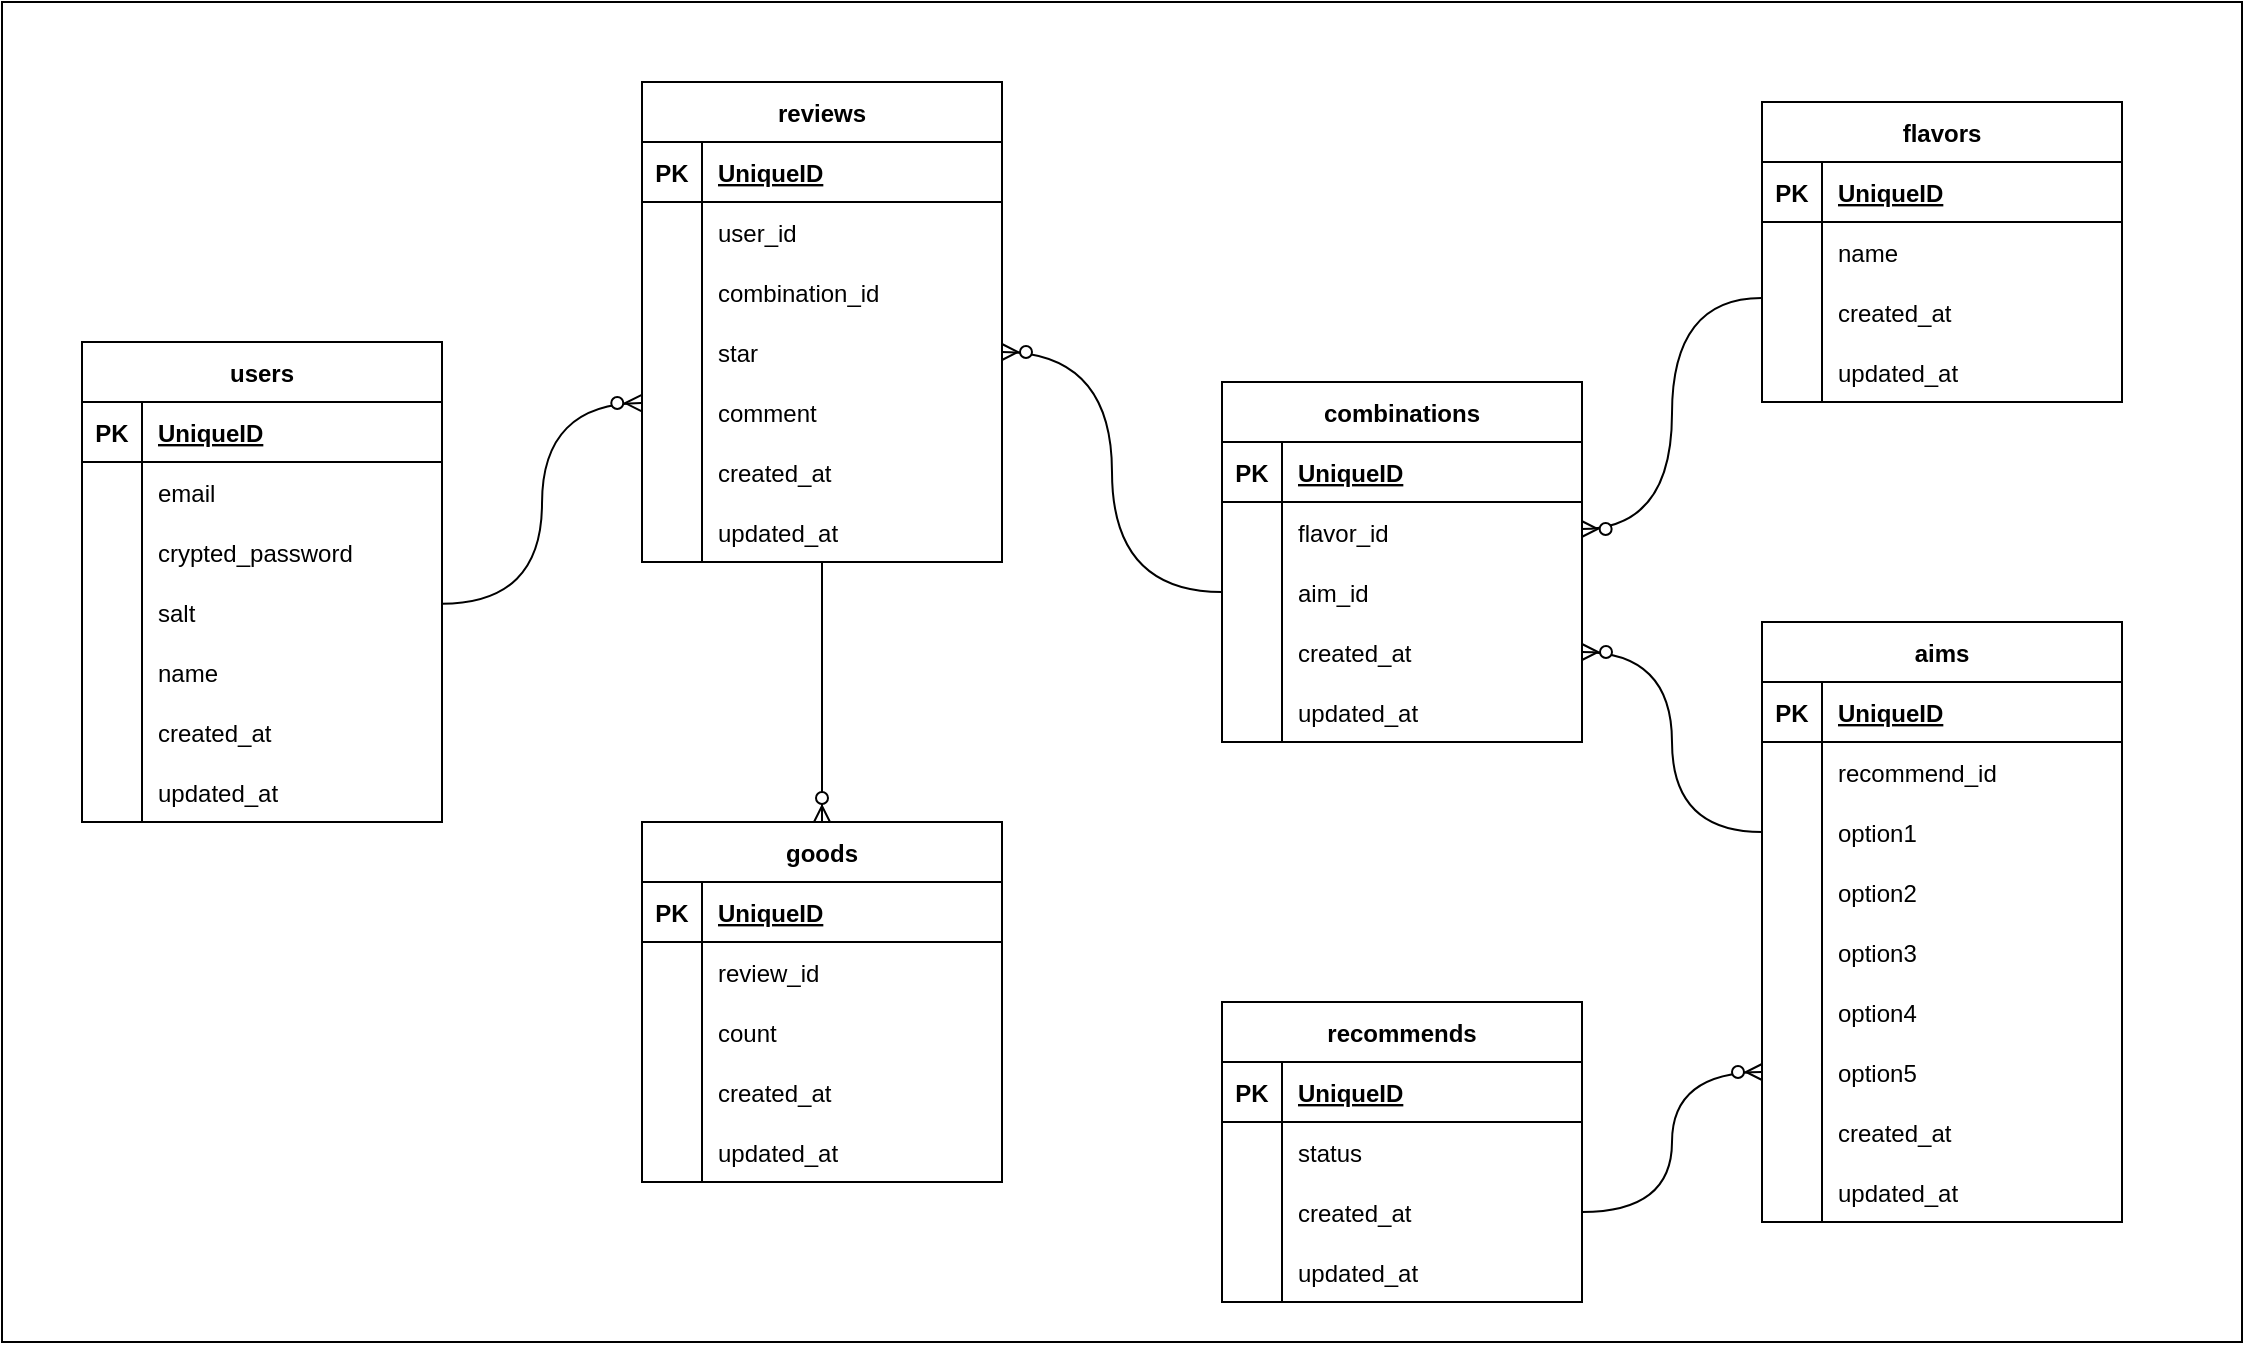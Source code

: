<mxfile version="16.2.4" type="google"><diagram id="pyQnsarluznxmNqSWdu6" name="ページ1"><mxGraphModel dx="2598" dy="809" grid="1" gridSize="10" guides="1" tooltips="1" connect="1" arrows="1" fold="1" page="1" pageScale="1" pageWidth="850" pageHeight="1100" math="0" shadow="0"><root><mxCell id="0"/><mxCell id="1" parent="0"/><mxCell id="3UgFdCjBH6M-l3Sjfm5i-180" value="" style="rounded=0;whiteSpace=wrap;html=1;" parent="1" vertex="1"><mxGeometry x="-440" y="190" width="1120" height="670" as="geometry"/></mxCell><mxCell id="3UgFdCjBH6M-l3Sjfm5i-1" value="users" style="shape=table;startSize=30;container=1;collapsible=1;childLayout=tableLayout;fixedRows=1;rowLines=0;fontStyle=1;align=center;resizeLast=1;" parent="1" vertex="1"><mxGeometry x="-400" y="360" width="180" height="240" as="geometry"/></mxCell><mxCell id="3UgFdCjBH6M-l3Sjfm5i-2" value="" style="shape=tableRow;horizontal=0;startSize=0;swimlaneHead=0;swimlaneBody=0;fillColor=none;collapsible=0;dropTarget=0;points=[[0,0.5],[1,0.5]];portConstraint=eastwest;top=0;left=0;right=0;bottom=1;" parent="3UgFdCjBH6M-l3Sjfm5i-1" vertex="1"><mxGeometry y="30" width="180" height="30" as="geometry"/></mxCell><mxCell id="3UgFdCjBH6M-l3Sjfm5i-3" value="PK" style="shape=partialRectangle;connectable=0;fillColor=none;top=0;left=0;bottom=0;right=0;fontStyle=1;overflow=hidden;" parent="3UgFdCjBH6M-l3Sjfm5i-2" vertex="1"><mxGeometry width="30" height="30" as="geometry"><mxRectangle width="30" height="30" as="alternateBounds"/></mxGeometry></mxCell><mxCell id="3UgFdCjBH6M-l3Sjfm5i-4" value="UniqueID" style="shape=partialRectangle;connectable=0;fillColor=none;top=0;left=0;bottom=0;right=0;align=left;spacingLeft=6;fontStyle=5;overflow=hidden;" parent="3UgFdCjBH6M-l3Sjfm5i-2" vertex="1"><mxGeometry x="30" width="150" height="30" as="geometry"><mxRectangle width="150" height="30" as="alternateBounds"/></mxGeometry></mxCell><mxCell id="3UgFdCjBH6M-l3Sjfm5i-5" value="" style="shape=tableRow;horizontal=0;startSize=0;swimlaneHead=0;swimlaneBody=0;fillColor=none;collapsible=0;dropTarget=0;points=[[0,0.5],[1,0.5]];portConstraint=eastwest;top=0;left=0;right=0;bottom=0;" parent="3UgFdCjBH6M-l3Sjfm5i-1" vertex="1"><mxGeometry y="60" width="180" height="30" as="geometry"/></mxCell><mxCell id="3UgFdCjBH6M-l3Sjfm5i-6" value="" style="shape=partialRectangle;connectable=0;fillColor=none;top=0;left=0;bottom=0;right=0;editable=1;overflow=hidden;" parent="3UgFdCjBH6M-l3Sjfm5i-5" vertex="1"><mxGeometry width="30" height="30" as="geometry"><mxRectangle width="30" height="30" as="alternateBounds"/></mxGeometry></mxCell><mxCell id="3UgFdCjBH6M-l3Sjfm5i-7" value="email" style="shape=partialRectangle;connectable=0;fillColor=none;top=0;left=0;bottom=0;right=0;align=left;spacingLeft=6;overflow=hidden;" parent="3UgFdCjBH6M-l3Sjfm5i-5" vertex="1"><mxGeometry x="30" width="150" height="30" as="geometry"><mxRectangle width="150" height="30" as="alternateBounds"/></mxGeometry></mxCell><mxCell id="3UgFdCjBH6M-l3Sjfm5i-8" value="" style="shape=tableRow;horizontal=0;startSize=0;swimlaneHead=0;swimlaneBody=0;fillColor=none;collapsible=0;dropTarget=0;points=[[0,0.5],[1,0.5]];portConstraint=eastwest;top=0;left=0;right=0;bottom=0;" parent="3UgFdCjBH6M-l3Sjfm5i-1" vertex="1"><mxGeometry y="90" width="180" height="30" as="geometry"/></mxCell><mxCell id="3UgFdCjBH6M-l3Sjfm5i-9" value="" style="shape=partialRectangle;connectable=0;fillColor=none;top=0;left=0;bottom=0;right=0;editable=1;overflow=hidden;" parent="3UgFdCjBH6M-l3Sjfm5i-8" vertex="1"><mxGeometry width="30" height="30" as="geometry"><mxRectangle width="30" height="30" as="alternateBounds"/></mxGeometry></mxCell><mxCell id="3UgFdCjBH6M-l3Sjfm5i-10" value="crypted_password" style="shape=partialRectangle;connectable=0;fillColor=none;top=0;left=0;bottom=0;right=0;align=left;spacingLeft=6;overflow=hidden;" parent="3UgFdCjBH6M-l3Sjfm5i-8" vertex="1"><mxGeometry x="30" width="150" height="30" as="geometry"><mxRectangle width="150" height="30" as="alternateBounds"/></mxGeometry></mxCell><mxCell id="3UgFdCjBH6M-l3Sjfm5i-11" value="" style="shape=tableRow;horizontal=0;startSize=0;swimlaneHead=0;swimlaneBody=0;fillColor=none;collapsible=0;dropTarget=0;points=[[0,0.5],[1,0.5]];portConstraint=eastwest;top=0;left=0;right=0;bottom=0;" parent="3UgFdCjBH6M-l3Sjfm5i-1" vertex="1"><mxGeometry y="120" width="180" height="30" as="geometry"/></mxCell><mxCell id="3UgFdCjBH6M-l3Sjfm5i-12" value="" style="shape=partialRectangle;connectable=0;fillColor=none;top=0;left=0;bottom=0;right=0;editable=1;overflow=hidden;" parent="3UgFdCjBH6M-l3Sjfm5i-11" vertex="1"><mxGeometry width="30" height="30" as="geometry"><mxRectangle width="30" height="30" as="alternateBounds"/></mxGeometry></mxCell><mxCell id="3UgFdCjBH6M-l3Sjfm5i-13" value="salt" style="shape=partialRectangle;connectable=0;fillColor=none;top=0;left=0;bottom=0;right=0;align=left;spacingLeft=6;overflow=hidden;" parent="3UgFdCjBH6M-l3Sjfm5i-11" vertex="1"><mxGeometry x="30" width="150" height="30" as="geometry"><mxRectangle width="150" height="30" as="alternateBounds"/></mxGeometry></mxCell><mxCell id="3UgFdCjBH6M-l3Sjfm5i-14" value="" style="shape=tableRow;horizontal=0;startSize=0;swimlaneHead=0;swimlaneBody=0;fillColor=none;collapsible=0;dropTarget=0;points=[[0,0.5],[1,0.5]];portConstraint=eastwest;top=0;left=0;right=0;bottom=0;" parent="3UgFdCjBH6M-l3Sjfm5i-1" vertex="1"><mxGeometry y="150" width="180" height="30" as="geometry"/></mxCell><mxCell id="3UgFdCjBH6M-l3Sjfm5i-15" value="" style="shape=partialRectangle;connectable=0;fillColor=none;top=0;left=0;bottom=0;right=0;editable=1;overflow=hidden;" parent="3UgFdCjBH6M-l3Sjfm5i-14" vertex="1"><mxGeometry width="30" height="30" as="geometry"><mxRectangle width="30" height="30" as="alternateBounds"/></mxGeometry></mxCell><mxCell id="3UgFdCjBH6M-l3Sjfm5i-16" value="name" style="shape=partialRectangle;connectable=0;fillColor=none;top=0;left=0;bottom=0;right=0;align=left;spacingLeft=6;overflow=hidden;" parent="3UgFdCjBH6M-l3Sjfm5i-14" vertex="1"><mxGeometry x="30" width="150" height="30" as="geometry"><mxRectangle width="150" height="30" as="alternateBounds"/></mxGeometry></mxCell><mxCell id="3UgFdCjBH6M-l3Sjfm5i-17" value="" style="shape=tableRow;horizontal=0;startSize=0;swimlaneHead=0;swimlaneBody=0;fillColor=none;collapsible=0;dropTarget=0;points=[[0,0.5],[1,0.5]];portConstraint=eastwest;top=0;left=0;right=0;bottom=0;" parent="3UgFdCjBH6M-l3Sjfm5i-1" vertex="1"><mxGeometry y="180" width="180" height="30" as="geometry"/></mxCell><mxCell id="3UgFdCjBH6M-l3Sjfm5i-18" value="" style="shape=partialRectangle;connectable=0;fillColor=none;top=0;left=0;bottom=0;right=0;editable=1;overflow=hidden;" parent="3UgFdCjBH6M-l3Sjfm5i-17" vertex="1"><mxGeometry width="30" height="30" as="geometry"><mxRectangle width="30" height="30" as="alternateBounds"/></mxGeometry></mxCell><mxCell id="3UgFdCjBH6M-l3Sjfm5i-19" value="created_at" style="shape=partialRectangle;connectable=0;fillColor=none;top=0;left=0;bottom=0;right=0;align=left;spacingLeft=6;overflow=hidden;" parent="3UgFdCjBH6M-l3Sjfm5i-17" vertex="1"><mxGeometry x="30" width="150" height="30" as="geometry"><mxRectangle width="150" height="30" as="alternateBounds"/></mxGeometry></mxCell><mxCell id="3UgFdCjBH6M-l3Sjfm5i-20" value="" style="shape=tableRow;horizontal=0;startSize=0;swimlaneHead=0;swimlaneBody=0;fillColor=none;collapsible=0;dropTarget=0;points=[[0,0.5],[1,0.5]];portConstraint=eastwest;top=0;left=0;right=0;bottom=0;" parent="3UgFdCjBH6M-l3Sjfm5i-1" vertex="1"><mxGeometry y="210" width="180" height="30" as="geometry"/></mxCell><mxCell id="3UgFdCjBH6M-l3Sjfm5i-21" value="" style="shape=partialRectangle;connectable=0;fillColor=none;top=0;left=0;bottom=0;right=0;editable=1;overflow=hidden;" parent="3UgFdCjBH6M-l3Sjfm5i-20" vertex="1"><mxGeometry width="30" height="30" as="geometry"><mxRectangle width="30" height="30" as="alternateBounds"/></mxGeometry></mxCell><mxCell id="3UgFdCjBH6M-l3Sjfm5i-22" value="updated_at" style="shape=partialRectangle;connectable=0;fillColor=none;top=0;left=0;bottom=0;right=0;align=left;spacingLeft=6;overflow=hidden;" parent="3UgFdCjBH6M-l3Sjfm5i-20" vertex="1"><mxGeometry x="30" width="150" height="30" as="geometry"><mxRectangle width="150" height="30" as="alternateBounds"/></mxGeometry></mxCell><mxCell id="3UgFdCjBH6M-l3Sjfm5i-23" value="reviews" style="shape=table;startSize=30;container=1;collapsible=1;childLayout=tableLayout;fixedRows=1;rowLines=0;fontStyle=1;align=center;resizeLast=1;" parent="1" vertex="1"><mxGeometry x="-120" y="230" width="180" height="240" as="geometry"/></mxCell><mxCell id="3UgFdCjBH6M-l3Sjfm5i-24" value="" style="shape=tableRow;horizontal=0;startSize=0;swimlaneHead=0;swimlaneBody=0;fillColor=none;collapsible=0;dropTarget=0;points=[[0,0.5],[1,0.5]];portConstraint=eastwest;top=0;left=0;right=0;bottom=1;" parent="3UgFdCjBH6M-l3Sjfm5i-23" vertex="1"><mxGeometry y="30" width="180" height="30" as="geometry"/></mxCell><mxCell id="3UgFdCjBH6M-l3Sjfm5i-25" value="PK" style="shape=partialRectangle;connectable=0;fillColor=none;top=0;left=0;bottom=0;right=0;fontStyle=1;overflow=hidden;" parent="3UgFdCjBH6M-l3Sjfm5i-24" vertex="1"><mxGeometry width="30" height="30" as="geometry"><mxRectangle width="30" height="30" as="alternateBounds"/></mxGeometry></mxCell><mxCell id="3UgFdCjBH6M-l3Sjfm5i-26" value="UniqueID" style="shape=partialRectangle;connectable=0;fillColor=none;top=0;left=0;bottom=0;right=0;align=left;spacingLeft=6;fontStyle=5;overflow=hidden;" parent="3UgFdCjBH6M-l3Sjfm5i-24" vertex="1"><mxGeometry x="30" width="150" height="30" as="geometry"><mxRectangle width="150" height="30" as="alternateBounds"/></mxGeometry></mxCell><mxCell id="3UgFdCjBH6M-l3Sjfm5i-27" value="" style="shape=tableRow;horizontal=0;startSize=0;swimlaneHead=0;swimlaneBody=0;fillColor=none;collapsible=0;dropTarget=0;points=[[0,0.5],[1,0.5]];portConstraint=eastwest;top=0;left=0;right=0;bottom=0;" parent="3UgFdCjBH6M-l3Sjfm5i-23" vertex="1"><mxGeometry y="60" width="180" height="30" as="geometry"/></mxCell><mxCell id="3UgFdCjBH6M-l3Sjfm5i-28" value="" style="shape=partialRectangle;connectable=0;fillColor=none;top=0;left=0;bottom=0;right=0;editable=1;overflow=hidden;" parent="3UgFdCjBH6M-l3Sjfm5i-27" vertex="1"><mxGeometry width="30" height="30" as="geometry"><mxRectangle width="30" height="30" as="alternateBounds"/></mxGeometry></mxCell><mxCell id="3UgFdCjBH6M-l3Sjfm5i-29" value="user_id" style="shape=partialRectangle;connectable=0;fillColor=none;top=0;left=0;bottom=0;right=0;align=left;spacingLeft=6;overflow=hidden;" parent="3UgFdCjBH6M-l3Sjfm5i-27" vertex="1"><mxGeometry x="30" width="150" height="30" as="geometry"><mxRectangle width="150" height="30" as="alternateBounds"/></mxGeometry></mxCell><mxCell id="3UgFdCjBH6M-l3Sjfm5i-162" value="" style="shape=tableRow;horizontal=0;startSize=0;swimlaneHead=0;swimlaneBody=0;fillColor=none;collapsible=0;dropTarget=0;points=[[0,0.5],[1,0.5]];portConstraint=eastwest;top=0;left=0;right=0;bottom=0;" parent="3UgFdCjBH6M-l3Sjfm5i-23" vertex="1"><mxGeometry y="90" width="180" height="30" as="geometry"/></mxCell><mxCell id="3UgFdCjBH6M-l3Sjfm5i-163" value="" style="shape=partialRectangle;connectable=0;fillColor=none;top=0;left=0;bottom=0;right=0;editable=1;overflow=hidden;" parent="3UgFdCjBH6M-l3Sjfm5i-162" vertex="1"><mxGeometry width="30" height="30" as="geometry"><mxRectangle width="30" height="30" as="alternateBounds"/></mxGeometry></mxCell><mxCell id="3UgFdCjBH6M-l3Sjfm5i-164" value="combination_id" style="shape=partialRectangle;connectable=0;fillColor=none;top=0;left=0;bottom=0;right=0;align=left;spacingLeft=6;overflow=hidden;" parent="3UgFdCjBH6M-l3Sjfm5i-162" vertex="1"><mxGeometry x="30" width="150" height="30" as="geometry"><mxRectangle width="150" height="30" as="alternateBounds"/></mxGeometry></mxCell><mxCell id="3UgFdCjBH6M-l3Sjfm5i-30" value="" style="shape=tableRow;horizontal=0;startSize=0;swimlaneHead=0;swimlaneBody=0;fillColor=none;collapsible=0;dropTarget=0;points=[[0,0.5],[1,0.5]];portConstraint=eastwest;top=0;left=0;right=0;bottom=0;" parent="3UgFdCjBH6M-l3Sjfm5i-23" vertex="1"><mxGeometry y="120" width="180" height="30" as="geometry"/></mxCell><mxCell id="3UgFdCjBH6M-l3Sjfm5i-31" value="" style="shape=partialRectangle;connectable=0;fillColor=none;top=0;left=0;bottom=0;right=0;editable=1;overflow=hidden;" parent="3UgFdCjBH6M-l3Sjfm5i-30" vertex="1"><mxGeometry width="30" height="30" as="geometry"><mxRectangle width="30" height="30" as="alternateBounds"/></mxGeometry></mxCell><mxCell id="3UgFdCjBH6M-l3Sjfm5i-32" value="star" style="shape=partialRectangle;connectable=0;fillColor=none;top=0;left=0;bottom=0;right=0;align=left;spacingLeft=6;overflow=hidden;" parent="3UgFdCjBH6M-l3Sjfm5i-30" vertex="1"><mxGeometry x="30" width="150" height="30" as="geometry"><mxRectangle width="150" height="30" as="alternateBounds"/></mxGeometry></mxCell><mxCell id="3UgFdCjBH6M-l3Sjfm5i-33" value="" style="shape=tableRow;horizontal=0;startSize=0;swimlaneHead=0;swimlaneBody=0;fillColor=none;collapsible=0;dropTarget=0;points=[[0,0.5],[1,0.5]];portConstraint=eastwest;top=0;left=0;right=0;bottom=0;" parent="3UgFdCjBH6M-l3Sjfm5i-23" vertex="1"><mxGeometry y="150" width="180" height="30" as="geometry"/></mxCell><mxCell id="3UgFdCjBH6M-l3Sjfm5i-34" value="" style="shape=partialRectangle;connectable=0;fillColor=none;top=0;left=0;bottom=0;right=0;editable=1;overflow=hidden;" parent="3UgFdCjBH6M-l3Sjfm5i-33" vertex="1"><mxGeometry width="30" height="30" as="geometry"><mxRectangle width="30" height="30" as="alternateBounds"/></mxGeometry></mxCell><mxCell id="3UgFdCjBH6M-l3Sjfm5i-35" value="comment" style="shape=partialRectangle;connectable=0;fillColor=none;top=0;left=0;bottom=0;right=0;align=left;spacingLeft=6;overflow=hidden;" parent="3UgFdCjBH6M-l3Sjfm5i-33" vertex="1"><mxGeometry x="30" width="150" height="30" as="geometry"><mxRectangle width="150" height="30" as="alternateBounds"/></mxGeometry></mxCell><mxCell id="3UgFdCjBH6M-l3Sjfm5i-39" value="" style="shape=tableRow;horizontal=0;startSize=0;swimlaneHead=0;swimlaneBody=0;fillColor=none;collapsible=0;dropTarget=0;points=[[0,0.5],[1,0.5]];portConstraint=eastwest;top=0;left=0;right=0;bottom=0;" parent="3UgFdCjBH6M-l3Sjfm5i-23" vertex="1"><mxGeometry y="180" width="180" height="30" as="geometry"/></mxCell><mxCell id="3UgFdCjBH6M-l3Sjfm5i-40" value="" style="shape=partialRectangle;connectable=0;fillColor=none;top=0;left=0;bottom=0;right=0;editable=1;overflow=hidden;" parent="3UgFdCjBH6M-l3Sjfm5i-39" vertex="1"><mxGeometry width="30" height="30" as="geometry"><mxRectangle width="30" height="30" as="alternateBounds"/></mxGeometry></mxCell><mxCell id="3UgFdCjBH6M-l3Sjfm5i-41" value="created_at" style="shape=partialRectangle;connectable=0;fillColor=none;top=0;left=0;bottom=0;right=0;align=left;spacingLeft=6;overflow=hidden;" parent="3UgFdCjBH6M-l3Sjfm5i-39" vertex="1"><mxGeometry x="30" width="150" height="30" as="geometry"><mxRectangle width="150" height="30" as="alternateBounds"/></mxGeometry></mxCell><mxCell id="3UgFdCjBH6M-l3Sjfm5i-42" value="" style="shape=tableRow;horizontal=0;startSize=0;swimlaneHead=0;swimlaneBody=0;fillColor=none;collapsible=0;dropTarget=0;points=[[0,0.5],[1,0.5]];portConstraint=eastwest;top=0;left=0;right=0;bottom=0;" parent="3UgFdCjBH6M-l3Sjfm5i-23" vertex="1"><mxGeometry y="210" width="180" height="30" as="geometry"/></mxCell><mxCell id="3UgFdCjBH6M-l3Sjfm5i-43" value="" style="shape=partialRectangle;connectable=0;fillColor=none;top=0;left=0;bottom=0;right=0;editable=1;overflow=hidden;" parent="3UgFdCjBH6M-l3Sjfm5i-42" vertex="1"><mxGeometry width="30" height="30" as="geometry"><mxRectangle width="30" height="30" as="alternateBounds"/></mxGeometry></mxCell><mxCell id="3UgFdCjBH6M-l3Sjfm5i-44" value="updated_at" style="shape=partialRectangle;connectable=0;fillColor=none;top=0;left=0;bottom=0;right=0;align=left;spacingLeft=6;overflow=hidden;" parent="3UgFdCjBH6M-l3Sjfm5i-42" vertex="1"><mxGeometry x="30" width="150" height="30" as="geometry"><mxRectangle width="150" height="30" as="alternateBounds"/></mxGeometry></mxCell><mxCell id="3UgFdCjBH6M-l3Sjfm5i-45" value="goods" style="shape=table;startSize=30;container=1;collapsible=1;childLayout=tableLayout;fixedRows=1;rowLines=0;fontStyle=1;align=center;resizeLast=1;" parent="1" vertex="1"><mxGeometry x="-120" y="600" width="180" height="180" as="geometry"/></mxCell><mxCell id="3UgFdCjBH6M-l3Sjfm5i-46" value="" style="shape=tableRow;horizontal=0;startSize=0;swimlaneHead=0;swimlaneBody=0;fillColor=none;collapsible=0;dropTarget=0;points=[[0,0.5],[1,0.5]];portConstraint=eastwest;top=0;left=0;right=0;bottom=1;" parent="3UgFdCjBH6M-l3Sjfm5i-45" vertex="1"><mxGeometry y="30" width="180" height="30" as="geometry"/></mxCell><mxCell id="3UgFdCjBH6M-l3Sjfm5i-47" value="PK" style="shape=partialRectangle;connectable=0;fillColor=none;top=0;left=0;bottom=0;right=0;fontStyle=1;overflow=hidden;" parent="3UgFdCjBH6M-l3Sjfm5i-46" vertex="1"><mxGeometry width="30" height="30" as="geometry"><mxRectangle width="30" height="30" as="alternateBounds"/></mxGeometry></mxCell><mxCell id="3UgFdCjBH6M-l3Sjfm5i-48" value="UniqueID" style="shape=partialRectangle;connectable=0;fillColor=none;top=0;left=0;bottom=0;right=0;align=left;spacingLeft=6;fontStyle=5;overflow=hidden;" parent="3UgFdCjBH6M-l3Sjfm5i-46" vertex="1"><mxGeometry x="30" width="150" height="30" as="geometry"><mxRectangle width="150" height="30" as="alternateBounds"/></mxGeometry></mxCell><mxCell id="3UgFdCjBH6M-l3Sjfm5i-49" value="" style="shape=tableRow;horizontal=0;startSize=0;swimlaneHead=0;swimlaneBody=0;fillColor=none;collapsible=0;dropTarget=0;points=[[0,0.5],[1,0.5]];portConstraint=eastwest;top=0;left=0;right=0;bottom=0;" parent="3UgFdCjBH6M-l3Sjfm5i-45" vertex="1"><mxGeometry y="60" width="180" height="30" as="geometry"/></mxCell><mxCell id="3UgFdCjBH6M-l3Sjfm5i-50" value="" style="shape=partialRectangle;connectable=0;fillColor=none;top=0;left=0;bottom=0;right=0;editable=1;overflow=hidden;" parent="3UgFdCjBH6M-l3Sjfm5i-49" vertex="1"><mxGeometry width="30" height="30" as="geometry"><mxRectangle width="30" height="30" as="alternateBounds"/></mxGeometry></mxCell><mxCell id="3UgFdCjBH6M-l3Sjfm5i-51" value="review_id" style="shape=partialRectangle;connectable=0;fillColor=none;top=0;left=0;bottom=0;right=0;align=left;spacingLeft=6;overflow=hidden;" parent="3UgFdCjBH6M-l3Sjfm5i-49" vertex="1"><mxGeometry x="30" width="150" height="30" as="geometry"><mxRectangle width="150" height="30" as="alternateBounds"/></mxGeometry></mxCell><mxCell id="3UgFdCjBH6M-l3Sjfm5i-52" value="" style="shape=tableRow;horizontal=0;startSize=0;swimlaneHead=0;swimlaneBody=0;fillColor=none;collapsible=0;dropTarget=0;points=[[0,0.5],[1,0.5]];portConstraint=eastwest;top=0;left=0;right=0;bottom=0;" parent="3UgFdCjBH6M-l3Sjfm5i-45" vertex="1"><mxGeometry y="90" width="180" height="30" as="geometry"/></mxCell><mxCell id="3UgFdCjBH6M-l3Sjfm5i-53" value="" style="shape=partialRectangle;connectable=0;fillColor=none;top=0;left=0;bottom=0;right=0;editable=1;overflow=hidden;" parent="3UgFdCjBH6M-l3Sjfm5i-52" vertex="1"><mxGeometry width="30" height="30" as="geometry"><mxRectangle width="30" height="30" as="alternateBounds"/></mxGeometry></mxCell><mxCell id="3UgFdCjBH6M-l3Sjfm5i-54" value="count" style="shape=partialRectangle;connectable=0;fillColor=none;top=0;left=0;bottom=0;right=0;align=left;spacingLeft=6;overflow=hidden;" parent="3UgFdCjBH6M-l3Sjfm5i-52" vertex="1"><mxGeometry x="30" width="150" height="30" as="geometry"><mxRectangle width="150" height="30" as="alternateBounds"/></mxGeometry></mxCell><mxCell id="3UgFdCjBH6M-l3Sjfm5i-58" value="" style="shape=tableRow;horizontal=0;startSize=0;swimlaneHead=0;swimlaneBody=0;fillColor=none;collapsible=0;dropTarget=0;points=[[0,0.5],[1,0.5]];portConstraint=eastwest;top=0;left=0;right=0;bottom=0;" parent="3UgFdCjBH6M-l3Sjfm5i-45" vertex="1"><mxGeometry y="120" width="180" height="30" as="geometry"/></mxCell><mxCell id="3UgFdCjBH6M-l3Sjfm5i-59" value="" style="shape=partialRectangle;connectable=0;fillColor=none;top=0;left=0;bottom=0;right=0;editable=1;overflow=hidden;" parent="3UgFdCjBH6M-l3Sjfm5i-58" vertex="1"><mxGeometry width="30" height="30" as="geometry"><mxRectangle width="30" height="30" as="alternateBounds"/></mxGeometry></mxCell><mxCell id="3UgFdCjBH6M-l3Sjfm5i-60" value="created_at" style="shape=partialRectangle;connectable=0;fillColor=none;top=0;left=0;bottom=0;right=0;align=left;spacingLeft=6;overflow=hidden;" parent="3UgFdCjBH6M-l3Sjfm5i-58" vertex="1"><mxGeometry x="30" width="150" height="30" as="geometry"><mxRectangle width="150" height="30" as="alternateBounds"/></mxGeometry></mxCell><mxCell id="3UgFdCjBH6M-l3Sjfm5i-61" value="" style="shape=tableRow;horizontal=0;startSize=0;swimlaneHead=0;swimlaneBody=0;fillColor=none;collapsible=0;dropTarget=0;points=[[0,0.5],[1,0.5]];portConstraint=eastwest;top=0;left=0;right=0;bottom=0;" parent="3UgFdCjBH6M-l3Sjfm5i-45" vertex="1"><mxGeometry y="150" width="180" height="30" as="geometry"/></mxCell><mxCell id="3UgFdCjBH6M-l3Sjfm5i-62" value="" style="shape=partialRectangle;connectable=0;fillColor=none;top=0;left=0;bottom=0;right=0;editable=1;overflow=hidden;" parent="3UgFdCjBH6M-l3Sjfm5i-61" vertex="1"><mxGeometry width="30" height="30" as="geometry"><mxRectangle width="30" height="30" as="alternateBounds"/></mxGeometry></mxCell><mxCell id="3UgFdCjBH6M-l3Sjfm5i-63" value="updated_at" style="shape=partialRectangle;connectable=0;fillColor=none;top=0;left=0;bottom=0;right=0;align=left;spacingLeft=6;overflow=hidden;" parent="3UgFdCjBH6M-l3Sjfm5i-61" vertex="1"><mxGeometry x="30" width="150" height="30" as="geometry"><mxRectangle width="150" height="30" as="alternateBounds"/></mxGeometry></mxCell><mxCell id="3UgFdCjBH6M-l3Sjfm5i-64" value="combinations" style="shape=table;startSize=30;container=1;collapsible=1;childLayout=tableLayout;fixedRows=1;rowLines=0;fontStyle=1;align=center;resizeLast=1;" parent="1" vertex="1"><mxGeometry x="170" y="380" width="180" height="180" as="geometry"/></mxCell><mxCell id="3UgFdCjBH6M-l3Sjfm5i-65" value="" style="shape=tableRow;horizontal=0;startSize=0;swimlaneHead=0;swimlaneBody=0;fillColor=none;collapsible=0;dropTarget=0;points=[[0,0.5],[1,0.5]];portConstraint=eastwest;top=0;left=0;right=0;bottom=1;" parent="3UgFdCjBH6M-l3Sjfm5i-64" vertex="1"><mxGeometry y="30" width="180" height="30" as="geometry"/></mxCell><mxCell id="3UgFdCjBH6M-l3Sjfm5i-66" value="PK" style="shape=partialRectangle;connectable=0;fillColor=none;top=0;left=0;bottom=0;right=0;fontStyle=1;overflow=hidden;" parent="3UgFdCjBH6M-l3Sjfm5i-65" vertex="1"><mxGeometry width="30" height="30" as="geometry"><mxRectangle width="30" height="30" as="alternateBounds"/></mxGeometry></mxCell><mxCell id="3UgFdCjBH6M-l3Sjfm5i-67" value="UniqueID" style="shape=partialRectangle;connectable=0;fillColor=none;top=0;left=0;bottom=0;right=0;align=left;spacingLeft=6;fontStyle=5;overflow=hidden;" parent="3UgFdCjBH6M-l3Sjfm5i-65" vertex="1"><mxGeometry x="30" width="150" height="30" as="geometry"><mxRectangle width="150" height="30" as="alternateBounds"/></mxGeometry></mxCell><mxCell id="3UgFdCjBH6M-l3Sjfm5i-68" value="" style="shape=tableRow;horizontal=0;startSize=0;swimlaneHead=0;swimlaneBody=0;fillColor=none;collapsible=0;dropTarget=0;points=[[0,0.5],[1,0.5]];portConstraint=eastwest;top=0;left=0;right=0;bottom=0;" parent="3UgFdCjBH6M-l3Sjfm5i-64" vertex="1"><mxGeometry y="60" width="180" height="30" as="geometry"/></mxCell><mxCell id="3UgFdCjBH6M-l3Sjfm5i-69" value="" style="shape=partialRectangle;connectable=0;fillColor=none;top=0;left=0;bottom=0;right=0;editable=1;overflow=hidden;" parent="3UgFdCjBH6M-l3Sjfm5i-68" vertex="1"><mxGeometry width="30" height="30" as="geometry"><mxRectangle width="30" height="30" as="alternateBounds"/></mxGeometry></mxCell><mxCell id="3UgFdCjBH6M-l3Sjfm5i-70" value="flavor_id" style="shape=partialRectangle;connectable=0;fillColor=none;top=0;left=0;bottom=0;right=0;align=left;spacingLeft=6;overflow=hidden;" parent="3UgFdCjBH6M-l3Sjfm5i-68" vertex="1"><mxGeometry x="30" width="150" height="30" as="geometry"><mxRectangle width="150" height="30" as="alternateBounds"/></mxGeometry></mxCell><mxCell id="3UgFdCjBH6M-l3Sjfm5i-71" value="" style="shape=tableRow;horizontal=0;startSize=0;swimlaneHead=0;swimlaneBody=0;fillColor=none;collapsible=0;dropTarget=0;points=[[0,0.5],[1,0.5]];portConstraint=eastwest;top=0;left=0;right=0;bottom=0;" parent="3UgFdCjBH6M-l3Sjfm5i-64" vertex="1"><mxGeometry y="90" width="180" height="30" as="geometry"/></mxCell><mxCell id="3UgFdCjBH6M-l3Sjfm5i-72" value="" style="shape=partialRectangle;connectable=0;fillColor=none;top=0;left=0;bottom=0;right=0;editable=1;overflow=hidden;" parent="3UgFdCjBH6M-l3Sjfm5i-71" vertex="1"><mxGeometry width="30" height="30" as="geometry"><mxRectangle width="30" height="30" as="alternateBounds"/></mxGeometry></mxCell><mxCell id="3UgFdCjBH6M-l3Sjfm5i-73" value="aim_id" style="shape=partialRectangle;connectable=0;fillColor=none;top=0;left=0;bottom=0;right=0;align=left;spacingLeft=6;overflow=hidden;" parent="3UgFdCjBH6M-l3Sjfm5i-71" vertex="1"><mxGeometry x="30" width="150" height="30" as="geometry"><mxRectangle width="150" height="30" as="alternateBounds"/></mxGeometry></mxCell><mxCell id="3UgFdCjBH6M-l3Sjfm5i-159" value="" style="shape=tableRow;horizontal=0;startSize=0;swimlaneHead=0;swimlaneBody=0;fillColor=none;collapsible=0;dropTarget=0;points=[[0,0.5],[1,0.5]];portConstraint=eastwest;top=0;left=0;right=0;bottom=0;" parent="3UgFdCjBH6M-l3Sjfm5i-64" vertex="1"><mxGeometry y="120" width="180" height="30" as="geometry"/></mxCell><mxCell id="3UgFdCjBH6M-l3Sjfm5i-160" value="" style="shape=partialRectangle;connectable=0;fillColor=none;top=0;left=0;bottom=0;right=0;editable=1;overflow=hidden;" parent="3UgFdCjBH6M-l3Sjfm5i-159" vertex="1"><mxGeometry width="30" height="30" as="geometry"><mxRectangle width="30" height="30" as="alternateBounds"/></mxGeometry></mxCell><mxCell id="3UgFdCjBH6M-l3Sjfm5i-161" value="created_at" style="shape=partialRectangle;connectable=0;fillColor=none;top=0;left=0;bottom=0;right=0;align=left;spacingLeft=6;overflow=hidden;" parent="3UgFdCjBH6M-l3Sjfm5i-159" vertex="1"><mxGeometry x="30" width="150" height="30" as="geometry"><mxRectangle width="150" height="30" as="alternateBounds"/></mxGeometry></mxCell><mxCell id="3UgFdCjBH6M-l3Sjfm5i-77" value="" style="shape=tableRow;horizontal=0;startSize=0;swimlaneHead=0;swimlaneBody=0;fillColor=none;collapsible=0;dropTarget=0;points=[[0,0.5],[1,0.5]];portConstraint=eastwest;top=0;left=0;right=0;bottom=0;" parent="3UgFdCjBH6M-l3Sjfm5i-64" vertex="1"><mxGeometry y="150" width="180" height="30" as="geometry"/></mxCell><mxCell id="3UgFdCjBH6M-l3Sjfm5i-78" value="" style="shape=partialRectangle;connectable=0;fillColor=none;top=0;left=0;bottom=0;right=0;editable=1;overflow=hidden;" parent="3UgFdCjBH6M-l3Sjfm5i-77" vertex="1"><mxGeometry width="30" height="30" as="geometry"><mxRectangle width="30" height="30" as="alternateBounds"/></mxGeometry></mxCell><mxCell id="3UgFdCjBH6M-l3Sjfm5i-79" value="updated_at" style="shape=partialRectangle;connectable=0;fillColor=none;top=0;left=0;bottom=0;right=0;align=left;spacingLeft=6;overflow=hidden;" parent="3UgFdCjBH6M-l3Sjfm5i-77" vertex="1"><mxGeometry x="30" width="150" height="30" as="geometry"><mxRectangle width="150" height="30" as="alternateBounds"/></mxGeometry></mxCell><mxCell id="3UgFdCjBH6M-l3Sjfm5i-80" value="flavors" style="shape=table;startSize=30;container=1;collapsible=1;childLayout=tableLayout;fixedRows=1;rowLines=0;fontStyle=1;align=center;resizeLast=1;" parent="1" vertex="1"><mxGeometry x="440" y="240" width="180" height="150" as="geometry"/></mxCell><mxCell id="3UgFdCjBH6M-l3Sjfm5i-81" value="" style="shape=tableRow;horizontal=0;startSize=0;swimlaneHead=0;swimlaneBody=0;fillColor=none;collapsible=0;dropTarget=0;points=[[0,0.5],[1,0.5]];portConstraint=eastwest;top=0;left=0;right=0;bottom=1;" parent="3UgFdCjBH6M-l3Sjfm5i-80" vertex="1"><mxGeometry y="30" width="180" height="30" as="geometry"/></mxCell><mxCell id="3UgFdCjBH6M-l3Sjfm5i-82" value="PK" style="shape=partialRectangle;connectable=0;fillColor=none;top=0;left=0;bottom=0;right=0;fontStyle=1;overflow=hidden;" parent="3UgFdCjBH6M-l3Sjfm5i-81" vertex="1"><mxGeometry width="30" height="30" as="geometry"><mxRectangle width="30" height="30" as="alternateBounds"/></mxGeometry></mxCell><mxCell id="3UgFdCjBH6M-l3Sjfm5i-83" value="UniqueID" style="shape=partialRectangle;connectable=0;fillColor=none;top=0;left=0;bottom=0;right=0;align=left;spacingLeft=6;fontStyle=5;overflow=hidden;" parent="3UgFdCjBH6M-l3Sjfm5i-81" vertex="1"><mxGeometry x="30" width="150" height="30" as="geometry"><mxRectangle width="150" height="30" as="alternateBounds"/></mxGeometry></mxCell><mxCell id="3UgFdCjBH6M-l3Sjfm5i-84" value="" style="shape=tableRow;horizontal=0;startSize=0;swimlaneHead=0;swimlaneBody=0;fillColor=none;collapsible=0;dropTarget=0;points=[[0,0.5],[1,0.5]];portConstraint=eastwest;top=0;left=0;right=0;bottom=0;" parent="3UgFdCjBH6M-l3Sjfm5i-80" vertex="1"><mxGeometry y="60" width="180" height="30" as="geometry"/></mxCell><mxCell id="3UgFdCjBH6M-l3Sjfm5i-85" value="" style="shape=partialRectangle;connectable=0;fillColor=none;top=0;left=0;bottom=0;right=0;editable=1;overflow=hidden;" parent="3UgFdCjBH6M-l3Sjfm5i-84" vertex="1"><mxGeometry width="30" height="30" as="geometry"><mxRectangle width="30" height="30" as="alternateBounds"/></mxGeometry></mxCell><mxCell id="3UgFdCjBH6M-l3Sjfm5i-86" value="name" style="shape=partialRectangle;connectable=0;fillColor=none;top=0;left=0;bottom=0;right=0;align=left;spacingLeft=6;overflow=hidden;" parent="3UgFdCjBH6M-l3Sjfm5i-84" vertex="1"><mxGeometry x="30" width="150" height="30" as="geometry"><mxRectangle width="150" height="30" as="alternateBounds"/></mxGeometry></mxCell><mxCell id="3UgFdCjBH6M-l3Sjfm5i-96" value="" style="shape=tableRow;horizontal=0;startSize=0;swimlaneHead=0;swimlaneBody=0;fillColor=none;collapsible=0;dropTarget=0;points=[[0,0.5],[1,0.5]];portConstraint=eastwest;top=0;left=0;right=0;bottom=0;" parent="3UgFdCjBH6M-l3Sjfm5i-80" vertex="1"><mxGeometry y="90" width="180" height="30" as="geometry"/></mxCell><mxCell id="3UgFdCjBH6M-l3Sjfm5i-97" value="" style="shape=partialRectangle;connectable=0;fillColor=none;top=0;left=0;bottom=0;right=0;editable=1;overflow=hidden;" parent="3UgFdCjBH6M-l3Sjfm5i-96" vertex="1"><mxGeometry width="30" height="30" as="geometry"><mxRectangle width="30" height="30" as="alternateBounds"/></mxGeometry></mxCell><mxCell id="3UgFdCjBH6M-l3Sjfm5i-98" value="created_at" style="shape=partialRectangle;connectable=0;fillColor=none;top=0;left=0;bottom=0;right=0;align=left;spacingLeft=6;overflow=hidden;" parent="3UgFdCjBH6M-l3Sjfm5i-96" vertex="1"><mxGeometry x="30" width="150" height="30" as="geometry"><mxRectangle width="150" height="30" as="alternateBounds"/></mxGeometry></mxCell><mxCell id="3UgFdCjBH6M-l3Sjfm5i-99" value="" style="shape=tableRow;horizontal=0;startSize=0;swimlaneHead=0;swimlaneBody=0;fillColor=none;collapsible=0;dropTarget=0;points=[[0,0.5],[1,0.5]];portConstraint=eastwest;top=0;left=0;right=0;bottom=0;" parent="3UgFdCjBH6M-l3Sjfm5i-80" vertex="1"><mxGeometry y="120" width="180" height="30" as="geometry"/></mxCell><mxCell id="3UgFdCjBH6M-l3Sjfm5i-100" value="" style="shape=partialRectangle;connectable=0;fillColor=none;top=0;left=0;bottom=0;right=0;editable=1;overflow=hidden;" parent="3UgFdCjBH6M-l3Sjfm5i-99" vertex="1"><mxGeometry width="30" height="30" as="geometry"><mxRectangle width="30" height="30" as="alternateBounds"/></mxGeometry></mxCell><mxCell id="3UgFdCjBH6M-l3Sjfm5i-101" value="updated_at" style="shape=partialRectangle;connectable=0;fillColor=none;top=0;left=0;bottom=0;right=0;align=left;spacingLeft=6;overflow=hidden;" parent="3UgFdCjBH6M-l3Sjfm5i-99" vertex="1"><mxGeometry x="30" width="150" height="30" as="geometry"><mxRectangle width="150" height="30" as="alternateBounds"/></mxGeometry></mxCell><mxCell id="3UgFdCjBH6M-l3Sjfm5i-102" value="aims" style="shape=table;startSize=30;container=1;collapsible=1;childLayout=tableLayout;fixedRows=1;rowLines=0;fontStyle=1;align=center;resizeLast=1;" parent="1" vertex="1"><mxGeometry x="440" y="500" width="180" height="300" as="geometry"/></mxCell><mxCell id="3UgFdCjBH6M-l3Sjfm5i-103" value="" style="shape=tableRow;horizontal=0;startSize=0;swimlaneHead=0;swimlaneBody=0;fillColor=none;collapsible=0;dropTarget=0;points=[[0,0.5],[1,0.5]];portConstraint=eastwest;top=0;left=0;right=0;bottom=1;" parent="3UgFdCjBH6M-l3Sjfm5i-102" vertex="1"><mxGeometry y="30" width="180" height="30" as="geometry"/></mxCell><mxCell id="3UgFdCjBH6M-l3Sjfm5i-104" value="PK" style="shape=partialRectangle;connectable=0;fillColor=none;top=0;left=0;bottom=0;right=0;fontStyle=1;overflow=hidden;" parent="3UgFdCjBH6M-l3Sjfm5i-103" vertex="1"><mxGeometry width="30" height="30" as="geometry"><mxRectangle width="30" height="30" as="alternateBounds"/></mxGeometry></mxCell><mxCell id="3UgFdCjBH6M-l3Sjfm5i-105" value="UniqueID" style="shape=partialRectangle;connectable=0;fillColor=none;top=0;left=0;bottom=0;right=0;align=left;spacingLeft=6;fontStyle=5;overflow=hidden;" parent="3UgFdCjBH6M-l3Sjfm5i-103" vertex="1"><mxGeometry x="30" width="150" height="30" as="geometry"><mxRectangle width="150" height="30" as="alternateBounds"/></mxGeometry></mxCell><mxCell id="3UgFdCjBH6M-l3Sjfm5i-106" value="" style="shape=tableRow;horizontal=0;startSize=0;swimlaneHead=0;swimlaneBody=0;fillColor=none;collapsible=0;dropTarget=0;points=[[0,0.5],[1,0.5]];portConstraint=eastwest;top=0;left=0;right=0;bottom=0;" parent="3UgFdCjBH6M-l3Sjfm5i-102" vertex="1"><mxGeometry y="60" width="180" height="30" as="geometry"/></mxCell><mxCell id="3UgFdCjBH6M-l3Sjfm5i-107" value="" style="shape=partialRectangle;connectable=0;fillColor=none;top=0;left=0;bottom=0;right=0;editable=1;overflow=hidden;" parent="3UgFdCjBH6M-l3Sjfm5i-106" vertex="1"><mxGeometry width="30" height="30" as="geometry"><mxRectangle width="30" height="30" as="alternateBounds"/></mxGeometry></mxCell><mxCell id="3UgFdCjBH6M-l3Sjfm5i-108" value="recommend_id" style="shape=partialRectangle;connectable=0;fillColor=none;top=0;left=0;bottom=0;right=0;align=left;spacingLeft=6;overflow=hidden;" parent="3UgFdCjBH6M-l3Sjfm5i-106" vertex="1"><mxGeometry x="30" width="150" height="30" as="geometry"><mxRectangle width="150" height="30" as="alternateBounds"/></mxGeometry></mxCell><mxCell id="3UgFdCjBH6M-l3Sjfm5i-165" value="" style="shape=tableRow;horizontal=0;startSize=0;swimlaneHead=0;swimlaneBody=0;fillColor=none;collapsible=0;dropTarget=0;points=[[0,0.5],[1,0.5]];portConstraint=eastwest;top=0;left=0;right=0;bottom=0;" parent="3UgFdCjBH6M-l3Sjfm5i-102" vertex="1"><mxGeometry y="90" width="180" height="30" as="geometry"/></mxCell><mxCell id="3UgFdCjBH6M-l3Sjfm5i-166" value="" style="shape=partialRectangle;connectable=0;fillColor=none;top=0;left=0;bottom=0;right=0;editable=1;overflow=hidden;" parent="3UgFdCjBH6M-l3Sjfm5i-165" vertex="1"><mxGeometry width="30" height="30" as="geometry"><mxRectangle width="30" height="30" as="alternateBounds"/></mxGeometry></mxCell><mxCell id="3UgFdCjBH6M-l3Sjfm5i-167" value="option1" style="shape=partialRectangle;connectable=0;fillColor=none;top=0;left=0;bottom=0;right=0;align=left;spacingLeft=6;overflow=hidden;" parent="3UgFdCjBH6M-l3Sjfm5i-165" vertex="1"><mxGeometry x="30" width="150" height="30" as="geometry"><mxRectangle width="150" height="30" as="alternateBounds"/></mxGeometry></mxCell><mxCell id="3UgFdCjBH6M-l3Sjfm5i-109" value="" style="shape=tableRow;horizontal=0;startSize=0;swimlaneHead=0;swimlaneBody=0;fillColor=none;collapsible=0;dropTarget=0;points=[[0,0.5],[1,0.5]];portConstraint=eastwest;top=0;left=0;right=0;bottom=0;" parent="3UgFdCjBH6M-l3Sjfm5i-102" vertex="1"><mxGeometry y="120" width="180" height="30" as="geometry"/></mxCell><mxCell id="3UgFdCjBH6M-l3Sjfm5i-110" value="" style="shape=partialRectangle;connectable=0;fillColor=none;top=0;left=0;bottom=0;right=0;editable=1;overflow=hidden;" parent="3UgFdCjBH6M-l3Sjfm5i-109" vertex="1"><mxGeometry width="30" height="30" as="geometry"><mxRectangle width="30" height="30" as="alternateBounds"/></mxGeometry></mxCell><mxCell id="3UgFdCjBH6M-l3Sjfm5i-111" value="option2" style="shape=partialRectangle;connectable=0;fillColor=none;top=0;left=0;bottom=0;right=0;align=left;spacingLeft=6;overflow=hidden;" parent="3UgFdCjBH6M-l3Sjfm5i-109" vertex="1"><mxGeometry x="30" width="150" height="30" as="geometry"><mxRectangle width="150" height="30" as="alternateBounds"/></mxGeometry></mxCell><mxCell id="3UgFdCjBH6M-l3Sjfm5i-112" value="" style="shape=tableRow;horizontal=0;startSize=0;swimlaneHead=0;swimlaneBody=0;fillColor=none;collapsible=0;dropTarget=0;points=[[0,0.5],[1,0.5]];portConstraint=eastwest;top=0;left=0;right=0;bottom=0;" parent="3UgFdCjBH6M-l3Sjfm5i-102" vertex="1"><mxGeometry y="150" width="180" height="30" as="geometry"/></mxCell><mxCell id="3UgFdCjBH6M-l3Sjfm5i-113" value="" style="shape=partialRectangle;connectable=0;fillColor=none;top=0;left=0;bottom=0;right=0;editable=1;overflow=hidden;" parent="3UgFdCjBH6M-l3Sjfm5i-112" vertex="1"><mxGeometry width="30" height="30" as="geometry"><mxRectangle width="30" height="30" as="alternateBounds"/></mxGeometry></mxCell><mxCell id="3UgFdCjBH6M-l3Sjfm5i-114" value="option3" style="shape=partialRectangle;connectable=0;fillColor=none;top=0;left=0;bottom=0;right=0;align=left;spacingLeft=6;overflow=hidden;" parent="3UgFdCjBH6M-l3Sjfm5i-112" vertex="1"><mxGeometry x="30" width="150" height="30" as="geometry"><mxRectangle width="150" height="30" as="alternateBounds"/></mxGeometry></mxCell><mxCell id="3UgFdCjBH6M-l3Sjfm5i-115" value="" style="shape=tableRow;horizontal=0;startSize=0;swimlaneHead=0;swimlaneBody=0;fillColor=none;collapsible=0;dropTarget=0;points=[[0,0.5],[1,0.5]];portConstraint=eastwest;top=0;left=0;right=0;bottom=0;" parent="3UgFdCjBH6M-l3Sjfm5i-102" vertex="1"><mxGeometry y="180" width="180" height="30" as="geometry"/></mxCell><mxCell id="3UgFdCjBH6M-l3Sjfm5i-116" value="" style="shape=partialRectangle;connectable=0;fillColor=none;top=0;left=0;bottom=0;right=0;editable=1;overflow=hidden;" parent="3UgFdCjBH6M-l3Sjfm5i-115" vertex="1"><mxGeometry width="30" height="30" as="geometry"><mxRectangle width="30" height="30" as="alternateBounds"/></mxGeometry></mxCell><mxCell id="3UgFdCjBH6M-l3Sjfm5i-117" value="option4" style="shape=partialRectangle;connectable=0;fillColor=none;top=0;left=0;bottom=0;right=0;align=left;spacingLeft=6;overflow=hidden;" parent="3UgFdCjBH6M-l3Sjfm5i-115" vertex="1"><mxGeometry x="30" width="150" height="30" as="geometry"><mxRectangle width="150" height="30" as="alternateBounds"/></mxGeometry></mxCell><mxCell id="3UgFdCjBH6M-l3Sjfm5i-118" value="" style="shape=tableRow;horizontal=0;startSize=0;swimlaneHead=0;swimlaneBody=0;fillColor=none;collapsible=0;dropTarget=0;points=[[0,0.5],[1,0.5]];portConstraint=eastwest;top=0;left=0;right=0;bottom=0;" parent="3UgFdCjBH6M-l3Sjfm5i-102" vertex="1"><mxGeometry y="210" width="180" height="30" as="geometry"/></mxCell><mxCell id="3UgFdCjBH6M-l3Sjfm5i-119" value="" style="shape=partialRectangle;connectable=0;fillColor=none;top=0;left=0;bottom=0;right=0;editable=1;overflow=hidden;" parent="3UgFdCjBH6M-l3Sjfm5i-118" vertex="1"><mxGeometry width="30" height="30" as="geometry"><mxRectangle width="30" height="30" as="alternateBounds"/></mxGeometry></mxCell><mxCell id="3UgFdCjBH6M-l3Sjfm5i-120" value="option5" style="shape=partialRectangle;connectable=0;fillColor=none;top=0;left=0;bottom=0;right=0;align=left;spacingLeft=6;overflow=hidden;" parent="3UgFdCjBH6M-l3Sjfm5i-118" vertex="1"><mxGeometry x="30" width="150" height="30" as="geometry"><mxRectangle width="150" height="30" as="alternateBounds"/></mxGeometry></mxCell><mxCell id="3UgFdCjBH6M-l3Sjfm5i-121" value="" style="shape=tableRow;horizontal=0;startSize=0;swimlaneHead=0;swimlaneBody=0;fillColor=none;collapsible=0;dropTarget=0;points=[[0,0.5],[1,0.5]];portConstraint=eastwest;top=0;left=0;right=0;bottom=0;" parent="3UgFdCjBH6M-l3Sjfm5i-102" vertex="1"><mxGeometry y="240" width="180" height="30" as="geometry"/></mxCell><mxCell id="3UgFdCjBH6M-l3Sjfm5i-122" value="" style="shape=partialRectangle;connectable=0;fillColor=none;top=0;left=0;bottom=0;right=0;editable=1;overflow=hidden;" parent="3UgFdCjBH6M-l3Sjfm5i-121" vertex="1"><mxGeometry width="30" height="30" as="geometry"><mxRectangle width="30" height="30" as="alternateBounds"/></mxGeometry></mxCell><mxCell id="3UgFdCjBH6M-l3Sjfm5i-123" value="created_at" style="shape=partialRectangle;connectable=0;fillColor=none;top=0;left=0;bottom=0;right=0;align=left;spacingLeft=6;overflow=hidden;" parent="3UgFdCjBH6M-l3Sjfm5i-121" vertex="1"><mxGeometry x="30" width="150" height="30" as="geometry"><mxRectangle width="150" height="30" as="alternateBounds"/></mxGeometry></mxCell><mxCell id="3UgFdCjBH6M-l3Sjfm5i-124" value="" style="shape=tableRow;horizontal=0;startSize=0;swimlaneHead=0;swimlaneBody=0;fillColor=none;collapsible=0;dropTarget=0;points=[[0,0.5],[1,0.5]];portConstraint=eastwest;top=0;left=0;right=0;bottom=0;" parent="3UgFdCjBH6M-l3Sjfm5i-102" vertex="1"><mxGeometry y="270" width="180" height="30" as="geometry"/></mxCell><mxCell id="3UgFdCjBH6M-l3Sjfm5i-125" value="" style="shape=partialRectangle;connectable=0;fillColor=none;top=0;left=0;bottom=0;right=0;editable=1;overflow=hidden;" parent="3UgFdCjBH6M-l3Sjfm5i-124" vertex="1"><mxGeometry width="30" height="30" as="geometry"><mxRectangle width="30" height="30" as="alternateBounds"/></mxGeometry></mxCell><mxCell id="3UgFdCjBH6M-l3Sjfm5i-126" value="updated_at" style="shape=partialRectangle;connectable=0;fillColor=none;top=0;left=0;bottom=0;right=0;align=left;spacingLeft=6;overflow=hidden;" parent="3UgFdCjBH6M-l3Sjfm5i-124" vertex="1"><mxGeometry x="30" width="150" height="30" as="geometry"><mxRectangle width="150" height="30" as="alternateBounds"/></mxGeometry></mxCell><mxCell id="3UgFdCjBH6M-l3Sjfm5i-127" value="recommends" style="shape=table;startSize=30;container=1;collapsible=1;childLayout=tableLayout;fixedRows=1;rowLines=0;fontStyle=1;align=center;resizeLast=1;" parent="1" vertex="1"><mxGeometry x="170" y="690" width="180" height="150" as="geometry"/></mxCell><mxCell id="3UgFdCjBH6M-l3Sjfm5i-128" value="" style="shape=tableRow;horizontal=0;startSize=0;swimlaneHead=0;swimlaneBody=0;fillColor=none;collapsible=0;dropTarget=0;points=[[0,0.5],[1,0.5]];portConstraint=eastwest;top=0;left=0;right=0;bottom=1;" parent="3UgFdCjBH6M-l3Sjfm5i-127" vertex="1"><mxGeometry y="30" width="180" height="30" as="geometry"/></mxCell><mxCell id="3UgFdCjBH6M-l3Sjfm5i-129" value="PK" style="shape=partialRectangle;connectable=0;fillColor=none;top=0;left=0;bottom=0;right=0;fontStyle=1;overflow=hidden;" parent="3UgFdCjBH6M-l3Sjfm5i-128" vertex="1"><mxGeometry width="30" height="30" as="geometry"><mxRectangle width="30" height="30" as="alternateBounds"/></mxGeometry></mxCell><mxCell id="3UgFdCjBH6M-l3Sjfm5i-130" value="UniqueID" style="shape=partialRectangle;connectable=0;fillColor=none;top=0;left=0;bottom=0;right=0;align=left;spacingLeft=6;fontStyle=5;overflow=hidden;" parent="3UgFdCjBH6M-l3Sjfm5i-128" vertex="1"><mxGeometry x="30" width="150" height="30" as="geometry"><mxRectangle width="150" height="30" as="alternateBounds"/></mxGeometry></mxCell><mxCell id="3UgFdCjBH6M-l3Sjfm5i-131" value="" style="shape=tableRow;horizontal=0;startSize=0;swimlaneHead=0;swimlaneBody=0;fillColor=none;collapsible=0;dropTarget=0;points=[[0,0.5],[1,0.5]];portConstraint=eastwest;top=0;left=0;right=0;bottom=0;" parent="3UgFdCjBH6M-l3Sjfm5i-127" vertex="1"><mxGeometry y="60" width="180" height="30" as="geometry"/></mxCell><mxCell id="3UgFdCjBH6M-l3Sjfm5i-132" value="" style="shape=partialRectangle;connectable=0;fillColor=none;top=0;left=0;bottom=0;right=0;editable=1;overflow=hidden;" parent="3UgFdCjBH6M-l3Sjfm5i-131" vertex="1"><mxGeometry width="30" height="30" as="geometry"><mxRectangle width="30" height="30" as="alternateBounds"/></mxGeometry></mxCell><mxCell id="3UgFdCjBH6M-l3Sjfm5i-133" value="status" style="shape=partialRectangle;connectable=0;fillColor=none;top=0;left=0;bottom=0;right=0;align=left;spacingLeft=6;overflow=hidden;" parent="3UgFdCjBH6M-l3Sjfm5i-131" vertex="1"><mxGeometry x="30" width="150" height="30" as="geometry"><mxRectangle width="150" height="30" as="alternateBounds"/></mxGeometry></mxCell><mxCell id="3UgFdCjBH6M-l3Sjfm5i-134" value="" style="shape=tableRow;horizontal=0;startSize=0;swimlaneHead=0;swimlaneBody=0;fillColor=none;collapsible=0;dropTarget=0;points=[[0,0.5],[1,0.5]];portConstraint=eastwest;top=0;left=0;right=0;bottom=0;" parent="3UgFdCjBH6M-l3Sjfm5i-127" vertex="1"><mxGeometry y="90" width="180" height="30" as="geometry"/></mxCell><mxCell id="3UgFdCjBH6M-l3Sjfm5i-135" value="" style="shape=partialRectangle;connectable=0;fillColor=none;top=0;left=0;bottom=0;right=0;editable=1;overflow=hidden;" parent="3UgFdCjBH6M-l3Sjfm5i-134" vertex="1"><mxGeometry width="30" height="30" as="geometry"><mxRectangle width="30" height="30" as="alternateBounds"/></mxGeometry></mxCell><mxCell id="3UgFdCjBH6M-l3Sjfm5i-136" value="created_at" style="shape=partialRectangle;connectable=0;fillColor=none;top=0;left=0;bottom=0;right=0;align=left;spacingLeft=6;overflow=hidden;" parent="3UgFdCjBH6M-l3Sjfm5i-134" vertex="1"><mxGeometry x="30" width="150" height="30" as="geometry"><mxRectangle width="150" height="30" as="alternateBounds"/></mxGeometry></mxCell><mxCell id="3UgFdCjBH6M-l3Sjfm5i-137" value="" style="shape=tableRow;horizontal=0;startSize=0;swimlaneHead=0;swimlaneBody=0;fillColor=none;collapsible=0;dropTarget=0;points=[[0,0.5],[1,0.5]];portConstraint=eastwest;top=0;left=0;right=0;bottom=0;" parent="3UgFdCjBH6M-l3Sjfm5i-127" vertex="1"><mxGeometry y="120" width="180" height="30" as="geometry"/></mxCell><mxCell id="3UgFdCjBH6M-l3Sjfm5i-138" value="" style="shape=partialRectangle;connectable=0;fillColor=none;top=0;left=0;bottom=0;right=0;editable=1;overflow=hidden;" parent="3UgFdCjBH6M-l3Sjfm5i-137" vertex="1"><mxGeometry width="30" height="30" as="geometry"><mxRectangle width="30" height="30" as="alternateBounds"/></mxGeometry></mxCell><mxCell id="3UgFdCjBH6M-l3Sjfm5i-139" value="updated_at" style="shape=partialRectangle;connectable=0;fillColor=none;top=0;left=0;bottom=0;right=0;align=left;spacingLeft=6;overflow=hidden;" parent="3UgFdCjBH6M-l3Sjfm5i-137" vertex="1"><mxGeometry x="30" width="150" height="30" as="geometry"><mxRectangle width="150" height="30" as="alternateBounds"/></mxGeometry></mxCell><mxCell id="3UgFdCjBH6M-l3Sjfm5i-168" value="" style="edgeStyle=orthogonalEdgeStyle;fontSize=12;html=1;endArrow=ERzeroToMany;endFill=1;rounded=0;entryX=0;entryY=0.5;entryDx=0;entryDy=0;exitX=1;exitY=0.5;exitDx=0;exitDy=0;curved=1;" parent="1" source="3UgFdCjBH6M-l3Sjfm5i-134" target="3UgFdCjBH6M-l3Sjfm5i-118" edge="1"><mxGeometry width="100" height="100" relative="1" as="geometry"><mxPoint x="350" y="940" as="sourcePoint"/><mxPoint x="450" y="840" as="targetPoint"/></mxGeometry></mxCell><mxCell id="3UgFdCjBH6M-l3Sjfm5i-170" value="" style="edgeStyle=orthogonalEdgeStyle;fontSize=12;html=1;endArrow=ERzeroToMany;endFill=1;rounded=0;exitX=-0.001;exitY=0.268;exitDx=0;exitDy=0;curved=1;exitPerimeter=0;entryX=0.999;entryY=0.45;entryDx=0;entryDy=0;entryPerimeter=0;" parent="1" source="3UgFdCjBH6M-l3Sjfm5i-96" target="3UgFdCjBH6M-l3Sjfm5i-68" edge="1"><mxGeometry width="100" height="100" relative="1" as="geometry"><mxPoint x="240" y="280" as="sourcePoint"/><mxPoint x="350" y="442" as="targetPoint"/></mxGeometry></mxCell><mxCell id="3UgFdCjBH6M-l3Sjfm5i-171" value="" style="edgeStyle=orthogonalEdgeStyle;fontSize=12;html=1;endArrow=ERzeroToMany;endFill=1;rounded=0;exitX=0;exitY=0.5;exitDx=0;exitDy=0;curved=1;" parent="1" source="3UgFdCjBH6M-l3Sjfm5i-165" target="3UgFdCjBH6M-l3Sjfm5i-159" edge="1"><mxGeometry width="100" height="100" relative="1" as="geometry"><mxPoint x="410.03" y="560.04" as="sourcePoint"/><mxPoint x="320.03" y="675.5" as="targetPoint"/></mxGeometry></mxCell><mxCell id="3UgFdCjBH6M-l3Sjfm5i-172" value="" style="edgeStyle=orthogonalEdgeStyle;fontSize=12;html=1;endArrow=ERzeroToMany;endFill=1;rounded=0;exitX=0.999;exitY=0.362;exitDx=0;exitDy=0;curved=1;exitPerimeter=0;entryX=-0.002;entryY=0.351;entryDx=0;entryDy=0;entryPerimeter=0;" parent="1" source="3UgFdCjBH6M-l3Sjfm5i-11" target="3UgFdCjBH6M-l3Sjfm5i-33" edge="1"><mxGeometry width="100" height="100" relative="1" as="geometry"><mxPoint x="120.02" y="590.02" as="sourcePoint"/><mxPoint x="30.02" y="500.004" as="targetPoint"/></mxGeometry></mxCell><mxCell id="3UgFdCjBH6M-l3Sjfm5i-174" value="" style="edgeStyle=orthogonalEdgeStyle;fontSize=12;html=1;endArrow=ERzeroToMany;endFill=1;rounded=0;exitX=0;exitY=0.5;exitDx=0;exitDy=0;curved=1;entryX=1;entryY=0.5;entryDx=0;entryDy=0;" parent="1" source="3UgFdCjBH6M-l3Sjfm5i-71" target="3UgFdCjBH6M-l3Sjfm5i-30" edge="1"><mxGeometry width="100" height="100" relative="1" as="geometry"><mxPoint x="120" y="535.0" as="sourcePoint"/><mxPoint x="120" y="405.0" as="targetPoint"/></mxGeometry></mxCell><mxCell id="9ME5iWoPUGdypG7dme8M-1" value="" style="edgeStyle=orthogonalEdgeStyle;fontSize=12;html=1;endArrow=ERzeroToMany;endFill=1;rounded=0;entryX=0.5;entryY=0;entryDx=0;entryDy=0;exitX=0.5;exitY=1;exitDx=0;exitDy=0;exitPerimeter=0;" edge="1" parent="1" source="3UgFdCjBH6M-l3Sjfm5i-42" target="3UgFdCjBH6M-l3Sjfm5i-45"><mxGeometry width="100" height="100" relative="1" as="geometry"><mxPoint x="220" y="650" as="sourcePoint"/><mxPoint x="110" y="530" as="targetPoint"/><Array as="points"><mxPoint x="-30" y="525"/><mxPoint x="-30" y="525"/></Array></mxGeometry></mxCell></root></mxGraphModel></diagram></mxfile>